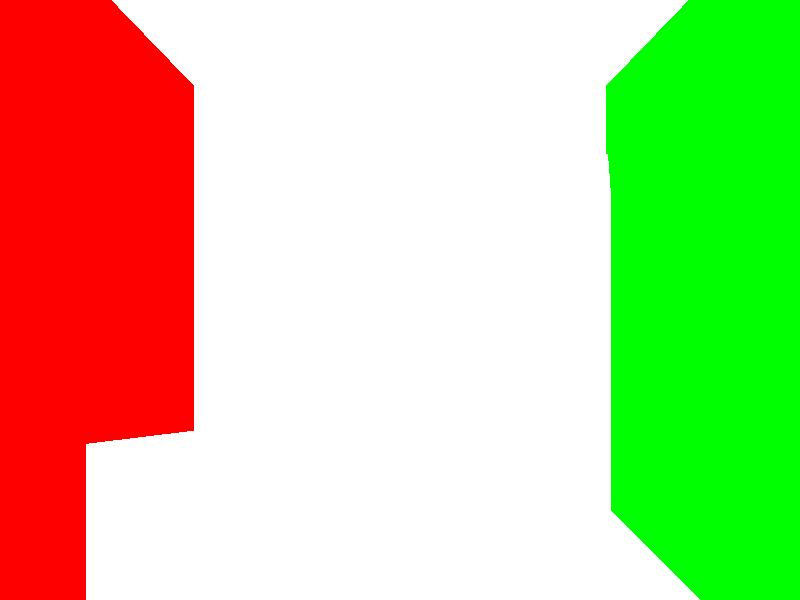 //November 05, 2015


#include "rad_def.inc"

#version 3.7;
global_settings {
	radiosity {
		//Rad_Settings (Radiosity_Default, off, off ) //Type, using normal?, using media?
		pretrace_start 0.08
		pretrace_end 0.01 //smaller, the nicer it looks
		count 500
		nearest_count 20
		error_bound .35
	}
}

light_source {
	<0,50,25>
	rgb <1,1,1> * 7
	spotlight
	radius 90
	falloff 90
	tightness 1
	point_at <0,0,10>
	fade_power 2 
	fade_distance 11
}

camera {
	location <0,25,-20>
	look_at <0,25,50>
}
	

#declare Finish = finish {
	diffuse 0.75
	ambient 0
};

#declare White = texture {
	pigment {
		rgb <1,1,1>
	}
	finish {Finish}
};

#declare Green = texture {
	pigment {
		rgb <0,1,0>
	}
	finish {Finish}
};

#declare Red = texture {
	pigment {
		rgb <1,0,0>
	}
	finish {Finish}
};

#declare Floor = box {
	<-25,-1,0>
	<25,1,50>
	texture {White}
};

#declare Ceiling = box {
	<-25,50,0>
	<25,51,50>
	texture {White}
};

#declare RedWall = box {
	<-25,-1,0>
	<-24,50,50>
	texture {Red}
};

#declare GreenWall = box {
	<24,-1,0>
	<25,50,50>
	texture {Green}
};

#declare BackWall = box {
	<-25,-1,50>
	<25,51,51>
	texture {White}
};


#declare LittleBox = box {
	<-7,0,-7>
	<7,15,7>
	rotate <0,55,0>
	translate <-12,0,20>
	texture {White}
};

#declare BigBox = box {
	<-7,0,-7>
	<7,35,7>
	rotate <0,20,0>
	translate <10,0,30>
	texture {White}
};

object {
	BackWall
}
object {
	Floor
}
object {
	Ceiling
}
object {
	LittleBox
}
object {
	BigBox
}
object {
	RedWall
}
object {
	GreenWall
}






